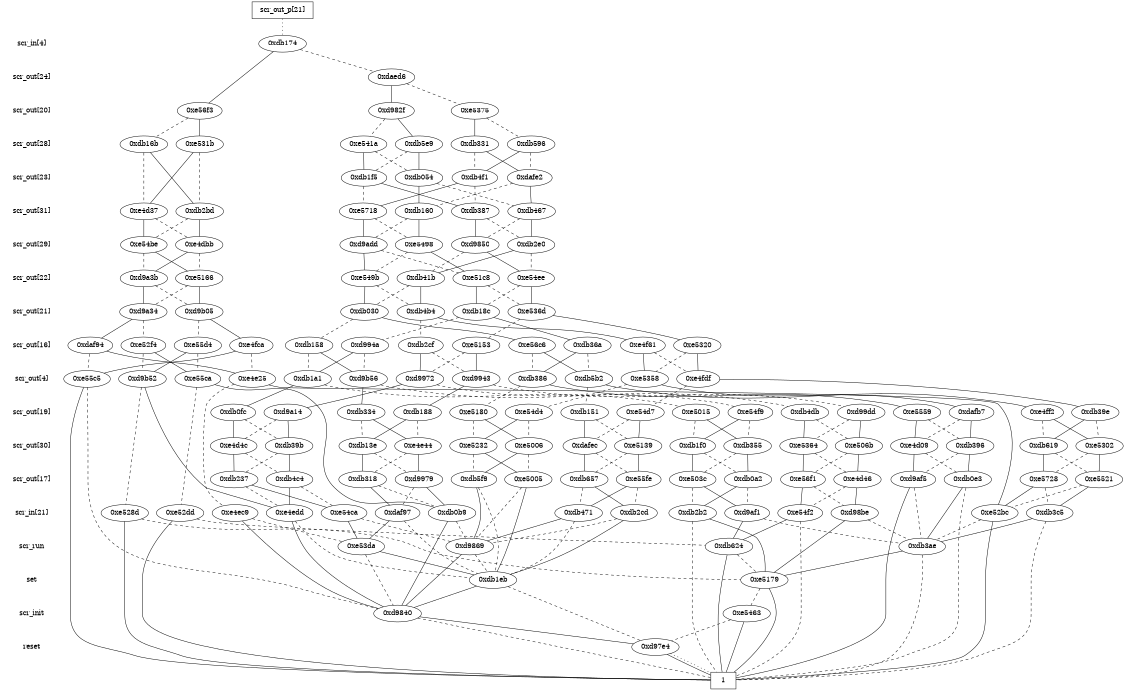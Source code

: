 digraph "DD" {
size = "7.5,10"
center = true;
edge [dir = none];
{ node [shape = plaintext];
  edge [style = invis];
  "CONST NODES" [style = invis];
" scr_in[4] " -> " scr_out[24] " -> " scr_out[20] " -> " scr_out[28] " -> " scr_out[23] " -> " scr_out[31] " -> " scr_out[29] " -> " scr_out[22] " -> " scr_out[21] " -> " scr_out[16] " -> " scr_out[4] " -> " scr_out[19] " -> " scr_out[30] " -> " scr_out[17] " -> " scr_in[21] " -> " scr_run " -> " set " -> " scr_init " -> " reset " -> "CONST NODES"; 
}
{ rank = same; node [shape = box]; edge [style = invis];
"  scr_out_p[21]  "; }
{ rank = same; " scr_in[4] ";
"0xdb174";
}
{ rank = same; " scr_out[24] ";
"0xdaed6";
}
{ rank = same; " scr_out[20] ";
"0xe5375";
"0xd982f";
"0xe56f3";
}
{ rank = same; " scr_out[28] ";
"0xdb331";
"0xe541a";
"0xdb16b";
"0xdb596";
"0xe531b";
"0xdb5e9";
}
{ rank = same; " scr_out[23] ";
"0xdb1f5";
"0xdb4f1";
"0xdafe2";
"0xdb054";
}
{ rank = same; " scr_out[31] ";
"0xe4d37";
"0xdb2bd";
"0xe5718";
"0xdb387";
"0xdb467";
"0xdb160";
}
{ rank = same; " scr_out[29] ";
"0xd9add";
"0xe54be";
"0xd9850";
"0xdb2e0";
"0xe5498";
"0xe4dbb";
}
{ rank = same; " scr_out[22] ";
"0xd9a3b";
"0xe51c8";
"0xe5166";
"0xe549b";
"0xdb41b";
"0xe54ee";
}
{ rank = same; " scr_out[21] ";
"0xd9a34";
"0xdb18c";
"0xd9b05";
"0xe536d";
"0xdb030";
"0xdb4b4";
}
{ rank = same; " scr_out[16] ";
"0xdaf94";
"0xe55d4";
"0xd994a";
"0xe56c6";
"0xe5320";
"0xe52f4";
"0xdb2cf";
"0xe4fca";
"0xdb36a";
"0xe5153";
"0xdb158";
"0xe4f61";
}
{ rank = same; " scr_out[4] ";
"0xd9b52";
"0xe4e25";
"0xd9943";
"0xd9b56";
"0xe4fdf";
"0xe55ca";
"0xdb1a1";
"0xdb5b2";
"0xdb386";
"0xe55c5";
"0xd9972";
"0xe5358";
}
{ rank = same; " scr_out[19] ";
"0xdb151";
"0xe4ff2";
"0xdb4db";
"0xe5015";
"0xe5559";
"0xdb334";
"0xd9a14";
"0xd99dd";
"0xe54d4";
"0xdafb7";
"0xe54d7";
"0xdb0fc";
"0xe54f9";
"0xe5180";
"0xdb39e";
"0xdb188";
}
{ rank = same; " scr_out[30] ";
"0xdb39b";
"0xe5364";
"0xdb13e";
"0xe506b";
"0xdb619";
"0xe4e44";
"0xdb1f0";
"0xdafec";
"0xe5302";
"0xe5006";
"0xdb355";
"0xdb396";
"0xe4d09";
"0xe4d4c";
"0xe5232";
"0xe5139";
}
{ rank = same; " scr_out[17] ";
"0xe5728";
"0xe5521";
"0xe55fe";
"0xe503c";
"0xd9af5";
"0xdb4c4";
"0xdb5f9";
"0xdb0e3";
"0xdb657";
"0xe56f1";
"0xdb0a2";
"0xdb237";
"0xdb318";
"0xe5005";
"0xe4d46";
"0xd9979";
}
{ rank = same; " scr_in[21] ";
"0xd98be";
"0xdb2b2";
"0xe52dd";
"0xe52bc";
"0xdb471";
"0xdb3c5";
"0xdaf97";
"0xd9af1";
"0xe4edd";
"0xe54f2";
"0xe528d";
"0xdb2cd";
"0xe4ec9";
"0xe54ca";
"0xdb0b9";
}
{ rank = same; " scr_run ";
"0xe53da";
"0xdb3ae";
"0xd9869";
"0xdb624";
}
{ rank = same; " set ";
"0xe5179";
"0xdb1eb";
}
{ rank = same; " scr_init ";
"0xe5463";
"0xd9840";
}
{ rank = same; " reset ";
"0xd97e4";
}
{ rank = same; "CONST NODES";
{ node [shape = box]; "0xd979d";
}
}
"  scr_out_p[21]  " -> "0xdb174" [style = dotted];
"0xdb174" -> "0xe56f3";
"0xdb174" -> "0xdaed6" [style = dashed];
"0xdaed6" -> "0xd982f";
"0xdaed6" -> "0xe5375" [style = dashed];
"0xe5375" -> "0xdb331";
"0xe5375" -> "0xdb596" [style = dashed];
"0xd982f" -> "0xdb5e9";
"0xd982f" -> "0xe541a" [style = dashed];
"0xe56f3" -> "0xe531b";
"0xe56f3" -> "0xdb16b" [style = dashed];
"0xdb331" -> "0xdafe2";
"0xdb331" -> "0xdb4f1" [style = dashed];
"0xe541a" -> "0xdb1f5";
"0xe541a" -> "0xdb054" [style = dashed];
"0xdb16b" -> "0xdb2bd";
"0xdb16b" -> "0xe4d37" [style = dashed];
"0xdb596" -> "0xdb4f1";
"0xdb596" -> "0xdafe2" [style = dashed];
"0xe531b" -> "0xe4d37";
"0xe531b" -> "0xdb2bd" [style = dashed];
"0xdb5e9" -> "0xdb054";
"0xdb5e9" -> "0xdb1f5" [style = dashed];
"0xdb1f5" -> "0xdb387";
"0xdb1f5" -> "0xe5718" [style = dashed];
"0xdb4f1" -> "0xe5718";
"0xdb4f1" -> "0xdb387" [style = dashed];
"0xdafe2" -> "0xdb467";
"0xdafe2" -> "0xdb160" [style = dashed];
"0xdb054" -> "0xdb160";
"0xdb054" -> "0xdb467" [style = dashed];
"0xe4d37" -> "0xe54be";
"0xe4d37" -> "0xe4dbb" [style = dashed];
"0xdb2bd" -> "0xe4dbb";
"0xdb2bd" -> "0xe54be" [style = dashed];
"0xe5718" -> "0xd9add";
"0xe5718" -> "0xe5498" [style = dashed];
"0xdb387" -> "0xd9850";
"0xdb387" -> "0xdb2e0" [style = dashed];
"0xdb467" -> "0xdb2e0";
"0xdb467" -> "0xd9850" [style = dashed];
"0xdb160" -> "0xe5498";
"0xdb160" -> "0xd9add" [style = dashed];
"0xd9add" -> "0xe549b";
"0xd9add" -> "0xe51c8" [style = dashed];
"0xe54be" -> "0xe5166";
"0xe54be" -> "0xd9a3b" [style = dashed];
"0xd9850" -> "0xe54ee";
"0xd9850" -> "0xdb41b" [style = dashed];
"0xdb2e0" -> "0xdb41b";
"0xdb2e0" -> "0xe54ee" [style = dashed];
"0xe5498" -> "0xe51c8";
"0xe5498" -> "0xe549b" [style = dashed];
"0xe4dbb" -> "0xd9a3b";
"0xe4dbb" -> "0xe5166" [style = dashed];
"0xd9a3b" -> "0xd9a34";
"0xd9a3b" -> "0xd9b05" [style = dashed];
"0xe51c8" -> "0xdb18c";
"0xe51c8" -> "0xe536d" [style = dashed];
"0xe5166" -> "0xd9b05";
"0xe5166" -> "0xd9a34" [style = dashed];
"0xe549b" -> "0xdb030";
"0xe549b" -> "0xdb4b4" [style = dashed];
"0xdb41b" -> "0xdb4b4";
"0xdb41b" -> "0xdb030" [style = dashed];
"0xe54ee" -> "0xe536d";
"0xe54ee" -> "0xdb18c" [style = dashed];
"0xd9a34" -> "0xdaf94";
"0xd9a34" -> "0xe52f4" [style = dashed];
"0xdb18c" -> "0xdb36a";
"0xdb18c" -> "0xd994a" [style = dashed];
"0xd9b05" -> "0xe4fca";
"0xd9b05" -> "0xe55d4" [style = dashed];
"0xe536d" -> "0xe5320";
"0xe536d" -> "0xe5153" [style = dashed];
"0xdb030" -> "0xe56c6";
"0xdb030" -> "0xdb158" [style = dashed];
"0xdb4b4" -> "0xe4f61";
"0xdb4b4" -> "0xdb2cf" [style = dashed];
"0xdaf94" -> "0xe4e25";
"0xdaf94" -> "0xe55c5" [style = dashed];
"0xe55d4" -> "0xd9b52";
"0xe55d4" -> "0xe55ca" [style = dashed];
"0xd994a" -> "0xdb1a1";
"0xd994a" -> "0xd9b56" [style = dashed];
"0xe56c6" -> "0xdb5b2";
"0xe56c6" -> "0xdb386" [style = dashed];
"0xe5320" -> "0xe4fdf";
"0xe5320" -> "0xe5358" [style = dashed];
"0xe52f4" -> "0xe55ca";
"0xe52f4" -> "0xd9b52" [style = dashed];
"0xdb2cf" -> "0xd9972";
"0xdb2cf" -> "0xd9943" [style = dashed];
"0xe4fca" -> "0xe55c5";
"0xe4fca" -> "0xe4e25" [style = dashed];
"0xdb36a" -> "0xdb386";
"0xdb36a" -> "0xdb5b2" [style = dashed];
"0xe5153" -> "0xd9943";
"0xe5153" -> "0xd9972" [style = dashed];
"0xdb158" -> "0xd9b56";
"0xdb158" -> "0xdb1a1" [style = dashed];
"0xe4f61" -> "0xe5358";
"0xe4f61" -> "0xe4fdf" [style = dashed];
"0xd9b52" -> "0xe4edd";
"0xd9b52" -> "0xe528d" [style = dashed];
"0xe4e25" -> "0xe52bc";
"0xe4e25" -> "0xe4ec9" [style = dashed];
"0xd9943" -> "0xdb188";
"0xd9943" -> "0xd99dd" [style = dashed];
"0xd9b56" -> "0xdb334";
"0xd9b56" -> "0xdb4db" [style = dashed];
"0xe4fdf" -> "0xdb39e";
"0xe4fdf" -> "0xe54d7" [style = dashed];
"0xe55ca" -> "0xdb0b9";
"0xe55ca" -> "0xe52dd" [style = dashed];
"0xdb1a1" -> "0xdb0fc";
"0xdb1a1" -> "0xe5015" [style = dashed];
"0xdb5b2" -> "0xe4ff2";
"0xdb5b2" -> "0xdb151" [style = dashed];
"0xdb386" -> "0xe5559";
"0xdb386" -> "0xe5180" [style = dashed];
"0xe55c5" -> "0xd979d";
"0xe55c5" -> "0xd9840" [style = dashed];
"0xd9972" -> "0xd9a14";
"0xd9972" -> "0xe54f9" [style = dashed];
"0xe5358" -> "0xdafb7";
"0xe5358" -> "0xe54d4" [style = dashed];
"0xdb151" -> "0xdafec";
"0xdb151" -> "0xe5139" [style = dashed];
"0xe4ff2" -> "0xe5302";
"0xe4ff2" -> "0xdb619" [style = dashed];
"0xdb4db" -> "0xe5364";
"0xdb4db" -> "0xe506b" [style = dashed];
"0xe5015" -> "0xdb355";
"0xe5015" -> "0xdb1f0" [style = dashed];
"0xe5559" -> "0xe4d09";
"0xe5559" -> "0xdb396" [style = dashed];
"0xdb334" -> "0xe4e44";
"0xdb334" -> "0xdb13e" [style = dashed];
"0xd9a14" -> "0xdb39b";
"0xd9a14" -> "0xe4d4c" [style = dashed];
"0xd99dd" -> "0xe506b";
"0xd99dd" -> "0xe5364" [style = dashed];
"0xe54d4" -> "0xe5232";
"0xe54d4" -> "0xe5006" [style = dashed];
"0xdafb7" -> "0xdb396";
"0xdafb7" -> "0xe4d09" [style = dashed];
"0xe54d7" -> "0xe5139";
"0xe54d7" -> "0xdafec" [style = dashed];
"0xdb0fc" -> "0xe4d4c";
"0xdb0fc" -> "0xdb39b" [style = dashed];
"0xe54f9" -> "0xdb1f0";
"0xe54f9" -> "0xdb355" [style = dashed];
"0xe5180" -> "0xe5006";
"0xe5180" -> "0xe5232" [style = dashed];
"0xdb39e" -> "0xdb619";
"0xdb39e" -> "0xe5302" [style = dashed];
"0xdb188" -> "0xdb13e";
"0xdb188" -> "0xe4e44" [style = dashed];
"0xdb39b" -> "0xdb4c4";
"0xdb39b" -> "0xdb237" [style = dashed];
"0xe5364" -> "0xe56f1";
"0xe5364" -> "0xe4d46" [style = dashed];
"0xdb13e" -> "0xdb318";
"0xdb13e" -> "0xd9979" [style = dashed];
"0xe506b" -> "0xe4d46";
"0xe506b" -> "0xe56f1" [style = dashed];
"0xdb619" -> "0xe5728";
"0xdb619" -> "0xe5521" [style = dashed];
"0xe4e44" -> "0xd9979";
"0xe4e44" -> "0xdb318" [style = dashed];
"0xdb1f0" -> "0xe503c";
"0xdb1f0" -> "0xdb0a2" [style = dashed];
"0xdafec" -> "0xdb657";
"0xdafec" -> "0xe55fe" [style = dashed];
"0xe5302" -> "0xe5521";
"0xe5302" -> "0xe5728" [style = dashed];
"0xe5006" -> "0xdb5f9";
"0xe5006" -> "0xe5005" [style = dashed];
"0xdb355" -> "0xdb0a2";
"0xdb355" -> "0xe503c" [style = dashed];
"0xdb396" -> "0xdb0e3";
"0xdb396" -> "0xd9af5" [style = dashed];
"0xe4d09" -> "0xd9af5";
"0xe4d09" -> "0xdb0e3" [style = dashed];
"0xe4d4c" -> "0xdb237";
"0xe4d4c" -> "0xdb4c4" [style = dashed];
"0xe5232" -> "0xe5005";
"0xe5232" -> "0xdb5f9" [style = dashed];
"0xe5139" -> "0xe55fe";
"0xe5139" -> "0xdb657" [style = dashed];
"0xe5728" -> "0xe52bc";
"0xe5728" -> "0xdb3c5" [style = dashed];
"0xe5521" -> "0xdb3c5";
"0xe5521" -> "0xe52bc" [style = dashed];
"0xe55fe" -> "0xdb471";
"0xe55fe" -> "0xdb2cd" [style = dashed];
"0xe503c" -> "0xd9af1";
"0xe503c" -> "0xdb2b2" [style = dashed];
"0xd9af5" -> "0xd979d";
"0xd9af5" -> "0xdb3ae" [style = dashed];
"0xdb4c4" -> "0xe4edd";
"0xdb4c4" -> "0xe54ca" [style = dashed];
"0xdb5f9" -> "0xd9869";
"0xdb5f9" -> "0xdb1eb" [style = dashed];
"0xdb0e3" -> "0xdb3ae";
"0xdb0e3" -> "0xd979d" [style = dashed];
"0xdb657" -> "0xdb2cd";
"0xdb657" -> "0xdb471" [style = dashed];
"0xe56f1" -> "0xe54f2";
"0xe56f1" -> "0xd98be" [style = dashed];
"0xdb0a2" -> "0xdb2b2";
"0xdb0a2" -> "0xd9af1" [style = dashed];
"0xdb237" -> "0xe54ca";
"0xdb237" -> "0xe4edd" [style = dashed];
"0xdb318" -> "0xdaf97";
"0xdb318" -> "0xdb0b9" [style = dashed];
"0xe5005" -> "0xdb1eb";
"0xe5005" -> "0xd9869" [style = dashed];
"0xe4d46" -> "0xd98be";
"0xe4d46" -> "0xe54f2" [style = dashed];
"0xd9979" -> "0xdb0b9";
"0xd9979" -> "0xdaf97" [style = dashed];
"0xd98be" -> "0xe5179";
"0xd98be" -> "0xdb3ae" [style = dashed];
"0xdb2b2" -> "0xe5179";
"0xdb2b2" -> "0xd979d" [style = dashed];
"0xe52dd" -> "0xd979d";
"0xe52dd" -> "0xdb624" [style = dashed];
"0xe52bc" -> "0xd979d";
"0xe52bc" -> "0xdb3ae" [style = dashed];
"0xdb471" -> "0xd9869";
"0xdb471" -> "0xdb1eb" [style = dashed];
"0xdb3c5" -> "0xdb3ae";
"0xdb3c5" -> "0xd979d" [style = dashed];
"0xdaf97" -> "0xe53da";
"0xdaf97" -> "0xdb1eb" [style = dashed];
"0xd9af1" -> "0xdb624";
"0xd9af1" -> "0xdb3ae" [style = dashed];
"0xe4edd" -> "0xd9840";
"0xe4edd" -> "0xdb1eb" [style = dashed];
"0xe54f2" -> "0xdb624";
"0xe54f2" -> "0xd979d" [style = dashed];
"0xe528d" -> "0xd979d";
"0xe528d" -> "0xe5179" [style = dashed];
"0xdb2cd" -> "0xdb1eb";
"0xdb2cd" -> "0xd9869" [style = dashed];
"0xe4ec9" -> "0xd9840";
"0xe4ec9" -> "0xe53da" [style = dashed];
"0xe54ca" -> "0xe53da";
"0xe54ca" -> "0xd9869" [style = dashed];
"0xdb0b9" -> "0xd9840";
"0xdb0b9" -> "0xd9869" [style = dashed];
"0xe53da" -> "0xdb1eb";
"0xe53da" -> "0xd9840" [style = dashed];
"0xdb3ae" -> "0xe5179";
"0xdb3ae" -> "0xd979d" [style = dashed];
"0xd9869" -> "0xd9840";
"0xd9869" -> "0xdb1eb" [style = dashed];
"0xdb624" -> "0xd979d";
"0xdb624" -> "0xe5179" [style = dashed];
"0xe5179" -> "0xd979d";
"0xe5179" -> "0xe5463" [style = dashed];
"0xdb1eb" -> "0xd9840";
"0xdb1eb" -> "0xd97e4" [style = dashed];
"0xe5463" -> "0xd979d";
"0xe5463" -> "0xd97e4" [style = dashed];
"0xd9840" -> "0xd97e4";
"0xd9840" -> "0xd979d" [style = dashed];
"0xd97e4" -> "0xd979d";
"0xd97e4" -> "0xd979d" [style = dotted];
"0xd979d" [label = "1"];
}
